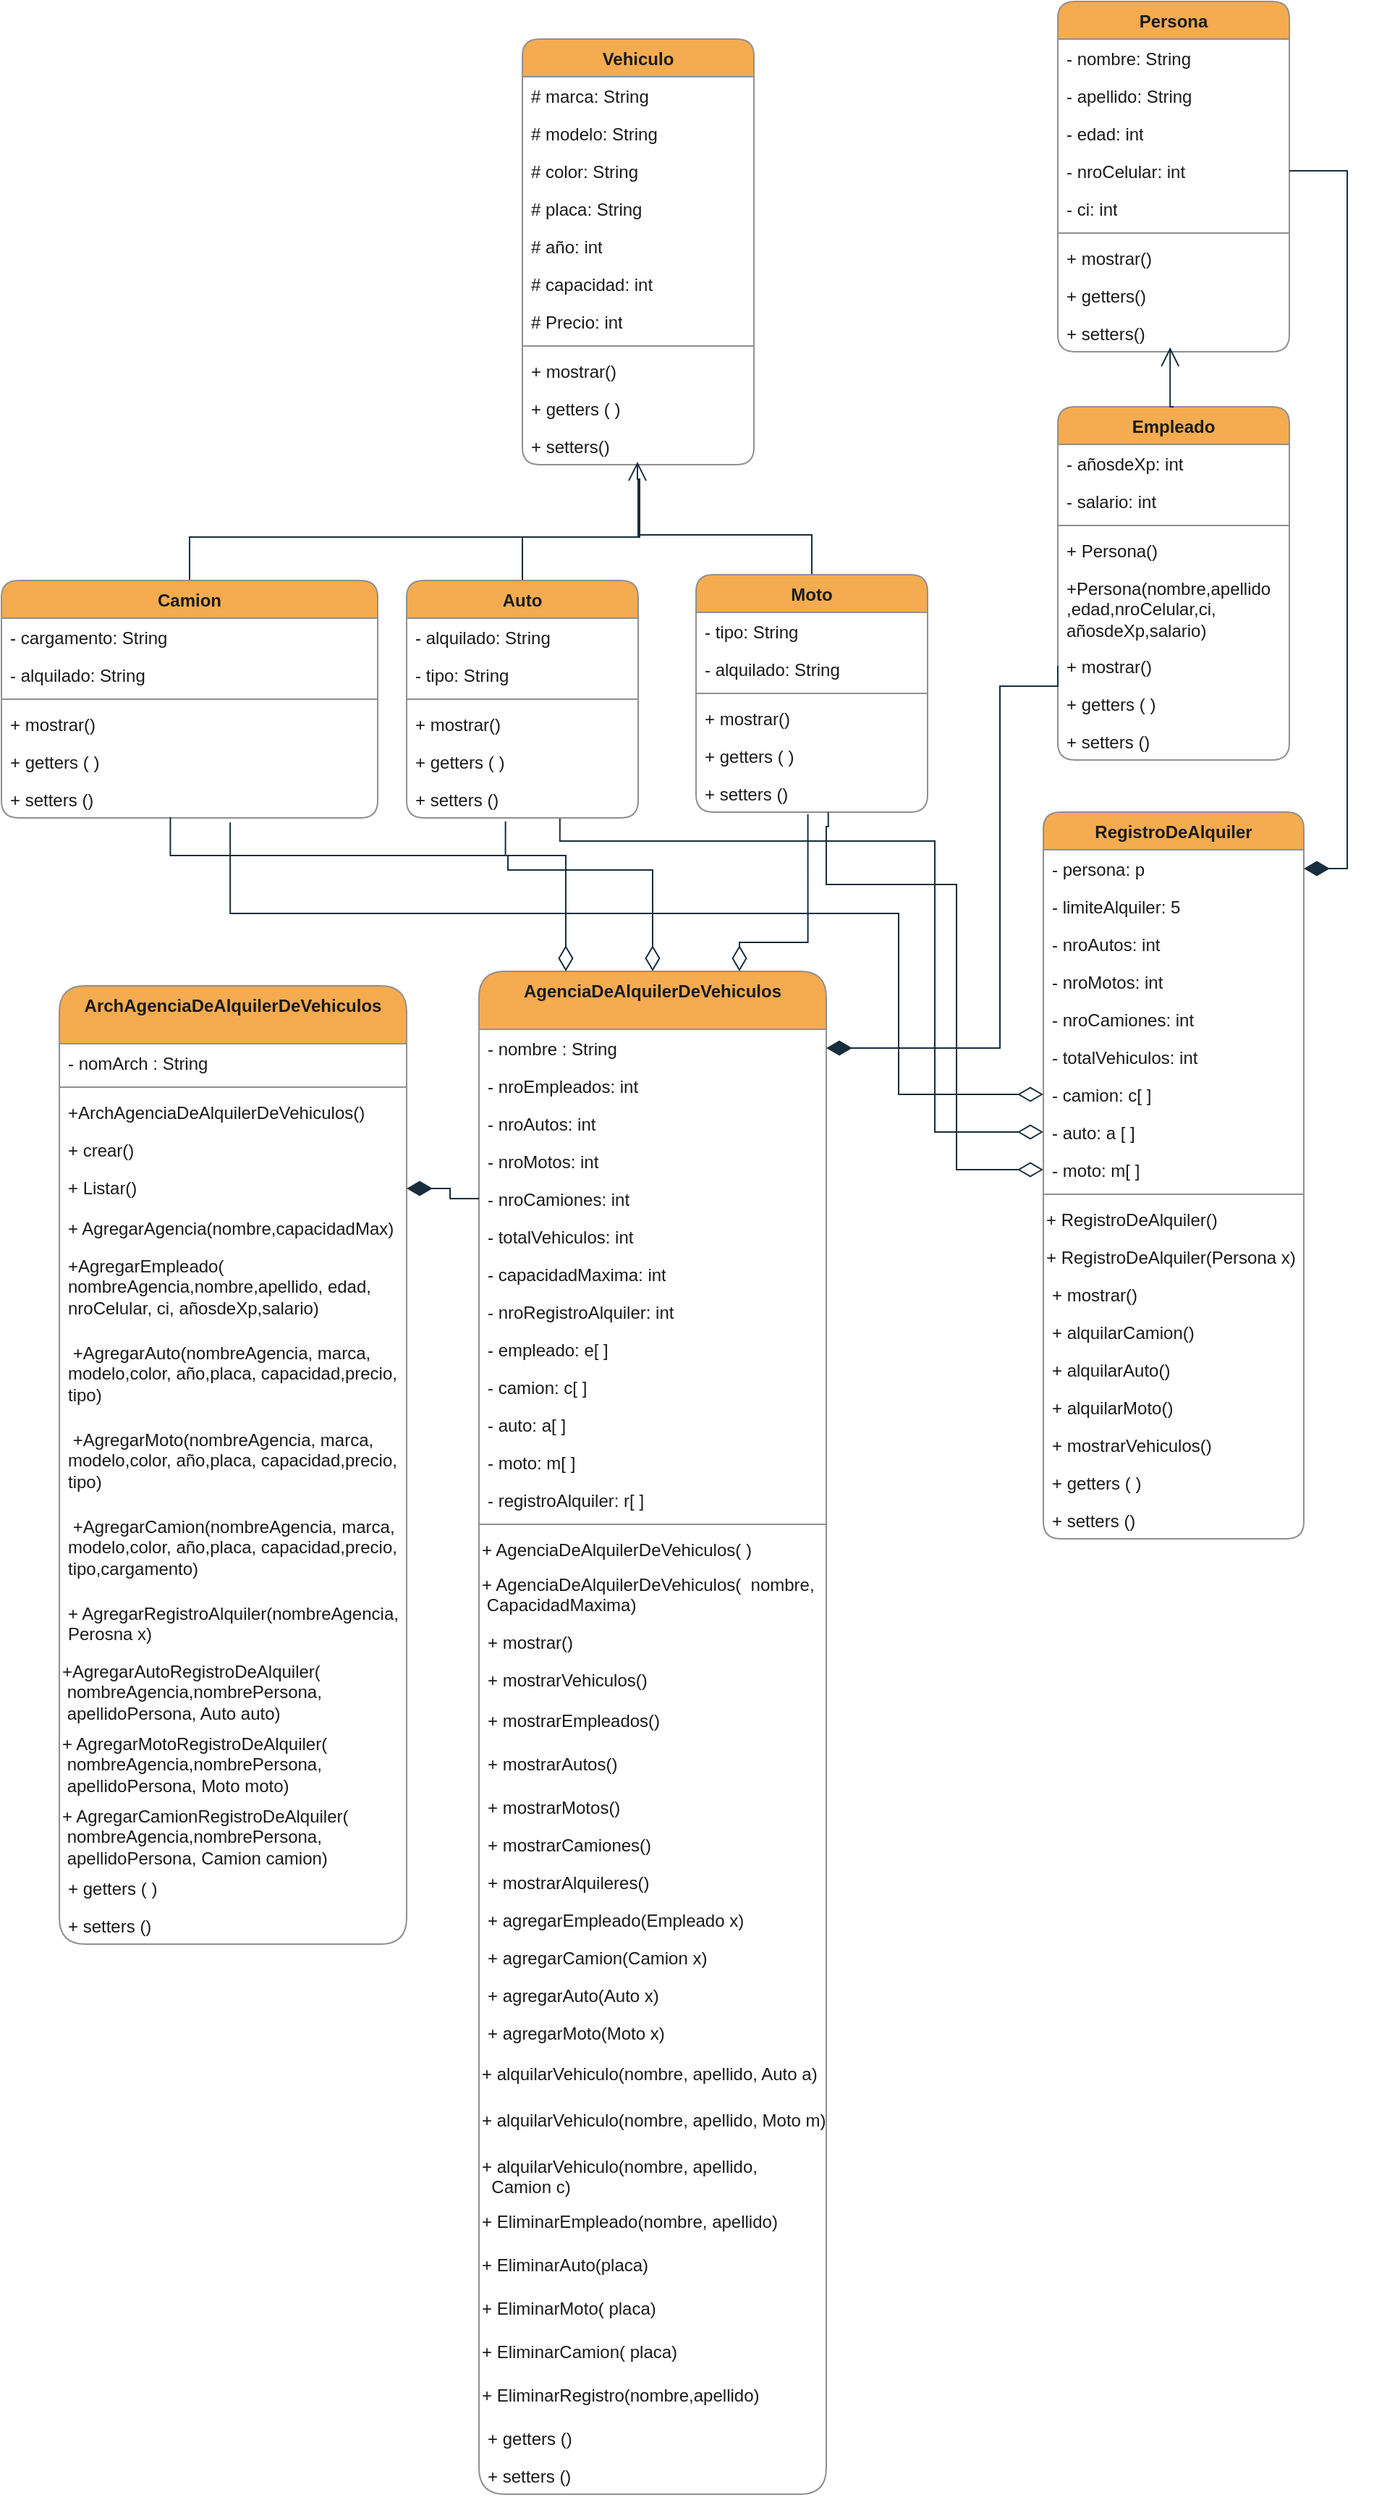 <mxfile version="27.2.0">
  <diagram name="Página-1" id="ocw8BRMl3v9C3GPxKaOC">
    <mxGraphModel dx="2060" dy="2004" grid="1" gridSize="10" guides="1" tooltips="1" connect="1" arrows="1" fold="1" page="1" pageScale="1" pageWidth="827" pageHeight="1169" background="none" math="0" shadow="0" adaptiveColors="none">
      <root>
        <mxCell id="0" />
        <mxCell id="1" parent="0" />
        <mxCell id="DYb5TTR55sPoh_dlIAYS-1" value="AgenciaDeAlquilerDeVehiculos" style="swimlane;fontStyle=1;align=center;verticalAlign=top;childLayout=stackLayout;horizontal=1;startSize=40;horizontalStack=0;resizeParent=1;resizeParentMax=0;resizeLast=0;collapsible=1;marginBottom=0;whiteSpace=wrap;html=1;labelBackgroundColor=none;fillColor=#F5AB50;strokeColor=#909090;fontColor=#1A1A1A;rounded=1;" parent="1" vertex="1">
          <mxGeometry x="-330" y="350" width="240" height="1052" as="geometry" />
        </mxCell>
        <mxCell id="DYb5TTR55sPoh_dlIAYS-2" value="- nombre : String&lt;div&gt;&lt;br&gt;&lt;/div&gt;" style="text;strokeColor=none;fillColor=none;align=left;verticalAlign=top;spacingLeft=4;spacingRight=4;overflow=hidden;rotatable=0;points=[[0,0.5],[1,0.5]];portConstraint=eastwest;whiteSpace=wrap;html=1;labelBackgroundColor=none;fontColor=#1A1A1A;rounded=1;" parent="DYb5TTR55sPoh_dlIAYS-1" vertex="1">
          <mxGeometry y="40" width="240" height="26" as="geometry" />
        </mxCell>
        <mxCell id="DYb5TTR55sPoh_dlIAYS-52" value="- nroEmpleados: int" style="text;strokeColor=none;fillColor=none;align=left;verticalAlign=top;spacingLeft=4;spacingRight=4;overflow=hidden;rotatable=0;points=[[0,0.5],[1,0.5]];portConstraint=eastwest;whiteSpace=wrap;html=1;labelBackgroundColor=none;fontColor=#1A1A1A;rounded=1;" parent="DYb5TTR55sPoh_dlIAYS-1" vertex="1">
          <mxGeometry y="66" width="240" height="26" as="geometry" />
        </mxCell>
        <mxCell id="DYb5TTR55sPoh_dlIAYS-49" value="- nroAutos: int" style="text;strokeColor=none;fillColor=none;align=left;verticalAlign=top;spacingLeft=4;spacingRight=4;overflow=hidden;rotatable=0;points=[[0,0.5],[1,0.5]];portConstraint=eastwest;whiteSpace=wrap;html=1;labelBackgroundColor=none;fontColor=#1A1A1A;rounded=1;" parent="DYb5TTR55sPoh_dlIAYS-1" vertex="1">
          <mxGeometry y="92" width="240" height="26" as="geometry" />
        </mxCell>
        <mxCell id="DYb5TTR55sPoh_dlIAYS-48" value="- nroMotos: int&lt;div&gt;&lt;br&gt;&lt;/div&gt;" style="text;strokeColor=none;fillColor=none;align=left;verticalAlign=top;spacingLeft=4;spacingRight=4;overflow=hidden;rotatable=0;points=[[0,0.5],[1,0.5]];portConstraint=eastwest;whiteSpace=wrap;html=1;labelBackgroundColor=none;fontColor=#1A1A1A;rounded=1;" parent="DYb5TTR55sPoh_dlIAYS-1" vertex="1">
          <mxGeometry y="118" width="240" height="26" as="geometry" />
        </mxCell>
        <mxCell id="DYb5TTR55sPoh_dlIAYS-50" value="&lt;div&gt;- nroCamiones: int&lt;/div&gt;" style="text;strokeColor=none;fillColor=none;align=left;verticalAlign=top;spacingLeft=4;spacingRight=4;overflow=hidden;rotatable=0;points=[[0,0.5],[1,0.5]];portConstraint=eastwest;whiteSpace=wrap;html=1;labelBackgroundColor=none;fontColor=#1A1A1A;rounded=1;" parent="DYb5TTR55sPoh_dlIAYS-1" vertex="1">
          <mxGeometry y="144" width="240" height="26" as="geometry" />
        </mxCell>
        <mxCell id="DYb5TTR55sPoh_dlIAYS-45" value="- totalVehiculos: int" style="text;strokeColor=none;fillColor=none;align=left;verticalAlign=top;spacingLeft=4;spacingRight=4;overflow=hidden;rotatable=0;points=[[0,0.5],[1,0.5]];portConstraint=eastwest;whiteSpace=wrap;html=1;labelBackgroundColor=none;fontColor=#1A1A1A;rounded=1;" parent="DYb5TTR55sPoh_dlIAYS-1" vertex="1">
          <mxGeometry y="170" width="240" height="26" as="geometry" />
        </mxCell>
        <mxCell id="DYb5TTR55sPoh_dlIAYS-51" value="- capacidadMaxima: int" style="text;strokeColor=none;fillColor=none;align=left;verticalAlign=top;spacingLeft=4;spacingRight=4;overflow=hidden;rotatable=0;points=[[0,0.5],[1,0.5]];portConstraint=eastwest;whiteSpace=wrap;html=1;labelBackgroundColor=none;fontColor=#1A1A1A;rounded=1;" parent="DYb5TTR55sPoh_dlIAYS-1" vertex="1">
          <mxGeometry y="196" width="240" height="26" as="geometry" />
        </mxCell>
        <mxCell id="DYb5TTR55sPoh_dlIAYS-44" value="- nroRegistroAlquiler: int" style="text;strokeColor=none;fillColor=none;align=left;verticalAlign=top;spacingLeft=4;spacingRight=4;overflow=hidden;rotatable=0;points=[[0,0.5],[1,0.5]];portConstraint=eastwest;whiteSpace=wrap;html=1;labelBackgroundColor=none;fontColor=#1A1A1A;rounded=1;" parent="DYb5TTR55sPoh_dlIAYS-1" vertex="1">
          <mxGeometry y="222" width="240" height="26" as="geometry" />
        </mxCell>
        <mxCell id="DYb5TTR55sPoh_dlIAYS-53" value="- empleado: e[ ]&lt;div&gt;&lt;br&gt;&lt;/div&gt;" style="text;strokeColor=none;fillColor=none;align=left;verticalAlign=top;spacingLeft=4;spacingRight=4;overflow=hidden;rotatable=0;points=[[0,0.5],[1,0.5]];portConstraint=eastwest;whiteSpace=wrap;html=1;labelBackgroundColor=none;fontColor=#1A1A1A;rounded=1;" parent="DYb5TTR55sPoh_dlIAYS-1" vertex="1">
          <mxGeometry y="248" width="240" height="26" as="geometry" />
        </mxCell>
        <mxCell id="DYb5TTR55sPoh_dlIAYS-43" value="&lt;div&gt;- camion: c[ ]&lt;/div&gt;" style="text;strokeColor=none;fillColor=none;align=left;verticalAlign=top;spacingLeft=4;spacingRight=4;overflow=hidden;rotatable=0;points=[[0,0.5],[1,0.5]];portConstraint=eastwest;whiteSpace=wrap;html=1;labelBackgroundColor=none;fontColor=#1A1A1A;rounded=1;" parent="DYb5TTR55sPoh_dlIAYS-1" vertex="1">
          <mxGeometry y="274" width="240" height="26" as="geometry" />
        </mxCell>
        <mxCell id="DYb5TTR55sPoh_dlIAYS-54" value="&lt;div&gt;- auto: a[ ]&lt;/div&gt;" style="text;strokeColor=none;fillColor=none;align=left;verticalAlign=top;spacingLeft=4;spacingRight=4;overflow=hidden;rotatable=0;points=[[0,0.5],[1,0.5]];portConstraint=eastwest;whiteSpace=wrap;html=1;labelBackgroundColor=none;fontColor=#1A1A1A;rounded=1;" parent="DYb5TTR55sPoh_dlIAYS-1" vertex="1">
          <mxGeometry y="300" width="240" height="26" as="geometry" />
        </mxCell>
        <mxCell id="DYb5TTR55sPoh_dlIAYS-46" value="- moto: m[ ]&lt;div&gt;&lt;br&gt;&lt;/div&gt;" style="text;strokeColor=none;fillColor=none;align=left;verticalAlign=top;spacingLeft=4;spacingRight=4;overflow=hidden;rotatable=0;points=[[0,0.5],[1,0.5]];portConstraint=eastwest;whiteSpace=wrap;html=1;labelBackgroundColor=none;fontColor=#1A1A1A;rounded=1;" parent="DYb5TTR55sPoh_dlIAYS-1" vertex="1">
          <mxGeometry y="326" width="240" height="26" as="geometry" />
        </mxCell>
        <mxCell id="DYb5TTR55sPoh_dlIAYS-47" value="&lt;div&gt;- registroAlquiler: r[ ]&lt;/div&gt;" style="text;strokeColor=none;fillColor=none;align=left;verticalAlign=top;spacingLeft=4;spacingRight=4;overflow=hidden;rotatable=0;points=[[0,0.5],[1,0.5]];portConstraint=eastwest;whiteSpace=wrap;html=1;labelBackgroundColor=none;fontColor=#1A1A1A;rounded=1;" parent="DYb5TTR55sPoh_dlIAYS-1" vertex="1">
          <mxGeometry y="352" width="240" height="26" as="geometry" />
        </mxCell>
        <mxCell id="DYb5TTR55sPoh_dlIAYS-3" value="" style="line;strokeWidth=1;fillColor=none;align=left;verticalAlign=middle;spacingTop=-1;spacingLeft=3;spacingRight=3;rotatable=0;labelPosition=right;points=[];portConstraint=eastwest;strokeColor=#909090;labelBackgroundColor=none;fontColor=#1A1A1A;rounded=1;fontStyle=1" parent="DYb5TTR55sPoh_dlIAYS-1" vertex="1">
          <mxGeometry y="378" width="240" height="8" as="geometry" />
        </mxCell>
        <mxCell id="OgcyCrml-hzL6QiQ8gwC-73" value="+ AgenciaDeAlquilerDeVehiculos( )" style="text;whiteSpace=wrap;html=1;fontColor=#1A1A1A;" vertex="1" parent="DYb5TTR55sPoh_dlIAYS-1">
          <mxGeometry y="386" width="240" height="24" as="geometry" />
        </mxCell>
        <mxCell id="OgcyCrml-hzL6QiQ8gwC-74" value="+ AgenciaDeAlquilerDeVehiculos(&amp;nbsp; nombre,&amp;nbsp; &amp;nbsp;CapacidadMaxima)" style="text;whiteSpace=wrap;html=1;fontColor=#1A1A1A;" vertex="1" parent="DYb5TTR55sPoh_dlIAYS-1">
          <mxGeometry y="410" width="240" height="40" as="geometry" />
        </mxCell>
        <mxCell id="DYb5TTR55sPoh_dlIAYS-61" value="+ mostrar()" style="text;strokeColor=none;fillColor=none;align=left;verticalAlign=top;spacingLeft=4;spacingRight=4;overflow=hidden;rotatable=0;points=[[0,0.5],[1,0.5]];portConstraint=eastwest;whiteSpace=wrap;html=1;labelBackgroundColor=none;fontColor=#1A1A1A;rounded=1;" parent="DYb5TTR55sPoh_dlIAYS-1" vertex="1">
          <mxGeometry y="450" width="240" height="26" as="geometry" />
        </mxCell>
        <mxCell id="DYb5TTR55sPoh_dlIAYS-59" value="+ mostrarVehiculos()" style="text;strokeColor=none;fillColor=none;align=left;verticalAlign=top;spacingLeft=4;spacingRight=4;overflow=hidden;rotatable=0;points=[[0,0.5],[1,0.5]];portConstraint=eastwest;whiteSpace=wrap;html=1;labelBackgroundColor=none;fontColor=#1A1A1A;rounded=1;" parent="DYb5TTR55sPoh_dlIAYS-1" vertex="1">
          <mxGeometry y="476" width="240" height="28" as="geometry" />
        </mxCell>
        <mxCell id="DYb5TTR55sPoh_dlIAYS-4" value="+ mostrarEmpleados()" style="text;strokeColor=none;fillColor=none;align=left;verticalAlign=top;spacingLeft=4;spacingRight=4;overflow=hidden;rotatable=0;points=[[0,0.5],[1,0.5]];portConstraint=eastwest;whiteSpace=wrap;html=1;labelBackgroundColor=none;fontColor=#1A1A1A;rounded=1;" parent="DYb5TTR55sPoh_dlIAYS-1" vertex="1">
          <mxGeometry y="504" width="240" height="30" as="geometry" />
        </mxCell>
        <mxCell id="DYb5TTR55sPoh_dlIAYS-58" value="&lt;div&gt;+ mostrarAutos()&lt;/div&gt;" style="text;strokeColor=none;fillColor=none;align=left;verticalAlign=top;spacingLeft=4;spacingRight=4;overflow=hidden;rotatable=0;points=[[0,0.5],[1,0.5]];portConstraint=eastwest;whiteSpace=wrap;html=1;labelBackgroundColor=none;fontColor=#1A1A1A;rounded=1;" parent="DYb5TTR55sPoh_dlIAYS-1" vertex="1">
          <mxGeometry y="534" width="240" height="30" as="geometry" />
        </mxCell>
        <mxCell id="DYb5TTR55sPoh_dlIAYS-60" value="+ mostrarMotos()" style="text;strokeColor=none;fillColor=none;align=left;verticalAlign=top;spacingLeft=4;spacingRight=4;overflow=hidden;rotatable=0;points=[[0,0.5],[1,0.5]];portConstraint=eastwest;whiteSpace=wrap;html=1;labelBackgroundColor=none;fontColor=#1A1A1A;rounded=1;" parent="DYb5TTR55sPoh_dlIAYS-1" vertex="1">
          <mxGeometry y="564" width="240" height="26" as="geometry" />
        </mxCell>
        <mxCell id="DYb5TTR55sPoh_dlIAYS-62" value="+ mostrarCamiones()" style="text;strokeColor=none;fillColor=none;align=left;verticalAlign=top;spacingLeft=4;spacingRight=4;overflow=hidden;rotatable=0;points=[[0,0.5],[1,0.5]];portConstraint=eastwest;whiteSpace=wrap;html=1;labelBackgroundColor=none;fontColor=#1A1A1A;rounded=1;" parent="DYb5TTR55sPoh_dlIAYS-1" vertex="1">
          <mxGeometry y="590" width="240" height="26" as="geometry" />
        </mxCell>
        <mxCell id="DYb5TTR55sPoh_dlIAYS-66" value="+ mostrarAlquileres()" style="text;strokeColor=none;fillColor=none;align=left;verticalAlign=top;spacingLeft=4;spacingRight=4;overflow=hidden;rotatable=0;points=[[0,0.5],[1,0.5]];portConstraint=eastwest;whiteSpace=wrap;html=1;labelBackgroundColor=none;fontColor=#1A1A1A;rounded=1;" parent="DYb5TTR55sPoh_dlIAYS-1" vertex="1">
          <mxGeometry y="616" width="240" height="26" as="geometry" />
        </mxCell>
        <mxCell id="DYb5TTR55sPoh_dlIAYS-65" value="+ agregarEmpleado(Empleado x)" style="text;strokeColor=none;fillColor=none;align=left;verticalAlign=top;spacingLeft=4;spacingRight=4;overflow=hidden;rotatable=0;points=[[0,0.5],[1,0.5]];portConstraint=eastwest;whiteSpace=wrap;html=1;labelBackgroundColor=none;fontColor=#1A1A1A;rounded=1;" parent="DYb5TTR55sPoh_dlIAYS-1" vertex="1">
          <mxGeometry y="642" width="240" height="26" as="geometry" />
        </mxCell>
        <mxCell id="DYb5TTR55sPoh_dlIAYS-63" value="&lt;div&gt;+ agregarCamion(Camion x)&lt;/div&gt;" style="text;strokeColor=none;fillColor=none;align=left;verticalAlign=top;spacingLeft=4;spacingRight=4;overflow=hidden;rotatable=0;points=[[0,0.5],[1,0.5]];portConstraint=eastwest;whiteSpace=wrap;html=1;labelBackgroundColor=none;fontColor=#1A1A1A;rounded=1;" parent="DYb5TTR55sPoh_dlIAYS-1" vertex="1">
          <mxGeometry y="668" width="240" height="26" as="geometry" />
        </mxCell>
        <mxCell id="DYb5TTR55sPoh_dlIAYS-64" value="+ agregarAuto(Auto x)" style="text;strokeColor=none;fillColor=none;align=left;verticalAlign=top;spacingLeft=4;spacingRight=4;overflow=hidden;rotatable=0;points=[[0,0.5],[1,0.5]];portConstraint=eastwest;whiteSpace=wrap;html=1;labelBackgroundColor=none;fontColor=#1A1A1A;rounded=1;" parent="DYb5TTR55sPoh_dlIAYS-1" vertex="1">
          <mxGeometry y="694" width="240" height="26" as="geometry" />
        </mxCell>
        <mxCell id="DYb5TTR55sPoh_dlIAYS-57" value="+ agregarMoto(Moto x)" style="text;strokeColor=none;fillColor=none;align=left;verticalAlign=top;spacingLeft=4;spacingRight=4;overflow=hidden;rotatable=0;points=[[0,0.5],[1,0.5]];portConstraint=eastwest;whiteSpace=wrap;html=1;labelBackgroundColor=none;fontColor=#1A1A1A;rounded=1;" parent="DYb5TTR55sPoh_dlIAYS-1" vertex="1">
          <mxGeometry y="720" width="240" height="28" as="geometry" />
        </mxCell>
        <mxCell id="OgcyCrml-hzL6QiQ8gwC-75" value="+ alquilarVehiculo(nombre, apellido, Auto a)" style="text;whiteSpace=wrap;html=1;fontColor=#1A1A1A;" vertex="1" parent="DYb5TTR55sPoh_dlIAYS-1">
          <mxGeometry y="748" width="240" height="32" as="geometry" />
        </mxCell>
        <mxCell id="OgcyCrml-hzL6QiQ8gwC-76" value="+ alquilarVehiculo(nombre, apellido, Moto m)" style="text;whiteSpace=wrap;html=1;fontColor=#1A1A1A;" vertex="1" parent="DYb5TTR55sPoh_dlIAYS-1">
          <mxGeometry y="780" width="240" height="32" as="geometry" />
        </mxCell>
        <mxCell id="OgcyCrml-hzL6QiQ8gwC-109" value="+ alquilarVehiculo(nombre, apellido,&amp;nbsp;&lt;div&gt;&amp;nbsp; Camion c)&lt;/div&gt;" style="text;whiteSpace=wrap;html=1;fontColor=#1A1A1A;" vertex="1" parent="DYb5TTR55sPoh_dlIAYS-1">
          <mxGeometry y="812" width="240" height="38" as="geometry" />
        </mxCell>
        <mxCell id="OgcyCrml-hzL6QiQ8gwC-110" value="+ EliminarEmpleado(nombre, apellido)" style="text;whiteSpace=wrap;html=1;fontColor=#1A1A1A;" vertex="1" parent="DYb5TTR55sPoh_dlIAYS-1">
          <mxGeometry y="850" width="240" height="30" as="geometry" />
        </mxCell>
        <mxCell id="OgcyCrml-hzL6QiQ8gwC-111" value="+ EliminarAuto(placa)" style="text;whiteSpace=wrap;html=1;fontColor=#1A1A1A;" vertex="1" parent="DYb5TTR55sPoh_dlIAYS-1">
          <mxGeometry y="880" width="240" height="30" as="geometry" />
        </mxCell>
        <mxCell id="OgcyCrml-hzL6QiQ8gwC-112" value="+ EliminarMoto( placa)" style="text;whiteSpace=wrap;html=1;fontColor=#1A1A1A;" vertex="1" parent="DYb5TTR55sPoh_dlIAYS-1">
          <mxGeometry y="910" width="240" height="30" as="geometry" />
        </mxCell>
        <mxCell id="OgcyCrml-hzL6QiQ8gwC-113" value="+ EliminarCamion( placa)" style="text;whiteSpace=wrap;html=1;fontColor=#1A1A1A;" vertex="1" parent="DYb5TTR55sPoh_dlIAYS-1">
          <mxGeometry y="940" width="240" height="30" as="geometry" />
        </mxCell>
        <mxCell id="OgcyCrml-hzL6QiQ8gwC-114" value="+ EliminarRegistro(nombre,apellido)" style="text;whiteSpace=wrap;html=1;fontColor=#1A1A1A;" vertex="1" parent="DYb5TTR55sPoh_dlIAYS-1">
          <mxGeometry y="970" width="240" height="30" as="geometry" />
        </mxCell>
        <mxCell id="DYb5TTR55sPoh_dlIAYS-67" value="&lt;div&gt;+ getters ()&lt;/div&gt;" style="text;strokeColor=none;fillColor=none;align=left;verticalAlign=top;spacingLeft=4;spacingRight=4;overflow=hidden;rotatable=0;points=[[0,0.5],[1,0.5]];portConstraint=eastwest;whiteSpace=wrap;html=1;labelBackgroundColor=none;fontColor=#1A1A1A;rounded=1;" parent="DYb5TTR55sPoh_dlIAYS-1" vertex="1">
          <mxGeometry y="1000" width="240" height="26" as="geometry" />
        </mxCell>
        <mxCell id="OgcyCrml-hzL6QiQ8gwC-60" value="&lt;div&gt;+ setters ()&lt;/div&gt;" style="text;strokeColor=none;fillColor=none;align=left;verticalAlign=top;spacingLeft=4;spacingRight=4;overflow=hidden;rotatable=0;points=[[0,0.5],[1,0.5]];portConstraint=eastwest;whiteSpace=wrap;html=1;labelBackgroundColor=none;fontColor=#1A1A1A;rounded=1;" vertex="1" parent="DYb5TTR55sPoh_dlIAYS-1">
          <mxGeometry y="1026" width="240" height="26" as="geometry" />
        </mxCell>
        <mxCell id="AsH4pmNU-J5b-Bazxo1V-15" style="edgeStyle=orthogonalEdgeStyle;rounded=0;orthogonalLoop=1;jettySize=auto;html=1;endArrow=none;endFill=0;labelBackgroundColor=none;strokeColor=#182E3E;fontColor=default;" parent="1" source="DYb5TTR55sPoh_dlIAYS-5" edge="1">
          <mxGeometry relative="1" as="geometry">
            <mxPoint x="-220" y="20" as="targetPoint" />
            <Array as="points">
              <mxPoint x="-530" y="50" />
              <mxPoint x="-220" y="50" />
              <mxPoint x="-220" y="10" />
            </Array>
          </mxGeometry>
        </mxCell>
        <mxCell id="DYb5TTR55sPoh_dlIAYS-5" value="Camion" style="swimlane;fontStyle=1;align=center;verticalAlign=top;childLayout=stackLayout;horizontal=1;startSize=26;horizontalStack=0;resizeParent=1;resizeParentMax=0;resizeLast=0;collapsible=1;marginBottom=0;whiteSpace=wrap;html=1;labelBackgroundColor=none;fillColor=#F5AB50;strokeColor=#909090;fontColor=#1A1A1A;rounded=1;" parent="1" vertex="1">
          <mxGeometry x="-660" y="80" width="260" height="164" as="geometry" />
        </mxCell>
        <mxCell id="DYb5TTR55sPoh_dlIAYS-80" value="- cargamento: String" style="text;strokeColor=none;fillColor=none;align=left;verticalAlign=top;spacingLeft=4;spacingRight=4;overflow=hidden;rotatable=0;points=[[0,0.5],[1,0.5]];portConstraint=eastwest;whiteSpace=wrap;html=1;labelBackgroundColor=none;fontColor=#1A1A1A;rounded=1;" parent="DYb5TTR55sPoh_dlIAYS-5" vertex="1">
          <mxGeometry y="26" width="260" height="26" as="geometry" />
        </mxCell>
        <mxCell id="OgcyCrml-hzL6QiQ8gwC-62" value="- alquilado: String" style="text;strokeColor=none;fillColor=none;align=left;verticalAlign=top;spacingLeft=4;spacingRight=4;overflow=hidden;rotatable=0;points=[[0,0.5],[1,0.5]];portConstraint=eastwest;whiteSpace=wrap;html=1;labelBackgroundColor=none;fontColor=#1A1A1A;rounded=1;" vertex="1" parent="DYb5TTR55sPoh_dlIAYS-5">
          <mxGeometry y="52" width="260" height="26" as="geometry" />
        </mxCell>
        <mxCell id="DYb5TTR55sPoh_dlIAYS-7" value="" style="line;strokeWidth=1;fillColor=none;align=left;verticalAlign=middle;spacingTop=-1;spacingLeft=3;spacingRight=3;rotatable=0;labelPosition=right;points=[];portConstraint=eastwest;strokeColor=#909090;labelBackgroundColor=none;fontColor=#1A1A1A;rounded=1;" parent="DYb5TTR55sPoh_dlIAYS-5" vertex="1">
          <mxGeometry y="78" width="260" height="8" as="geometry" />
        </mxCell>
        <mxCell id="DYb5TTR55sPoh_dlIAYS-8" value="+ mostrar()" style="text;strokeColor=none;fillColor=none;align=left;verticalAlign=top;spacingLeft=4;spacingRight=4;overflow=hidden;rotatable=0;points=[[0,0.5],[1,0.5]];portConstraint=eastwest;whiteSpace=wrap;html=1;labelBackgroundColor=none;fontColor=#1A1A1A;rounded=1;" parent="DYb5TTR55sPoh_dlIAYS-5" vertex="1">
          <mxGeometry y="86" width="260" height="26" as="geometry" />
        </mxCell>
        <mxCell id="OgcyCrml-hzL6QiQ8gwC-54" value="&lt;div&gt;+ getters ( )&lt;/div&gt;" style="text;strokeColor=none;fillColor=none;align=left;verticalAlign=top;spacingLeft=4;spacingRight=4;overflow=hidden;rotatable=0;points=[[0,0.5],[1,0.5]];portConstraint=eastwest;whiteSpace=wrap;html=1;labelBackgroundColor=none;fontColor=#1A1A1A;rounded=1;" vertex="1" parent="DYb5TTR55sPoh_dlIAYS-5">
          <mxGeometry y="112" width="260" height="26" as="geometry" />
        </mxCell>
        <mxCell id="OgcyCrml-hzL6QiQ8gwC-53" value="&lt;div&gt;+ setters ()&lt;/div&gt;" style="text;strokeColor=none;fillColor=none;align=left;verticalAlign=top;spacingLeft=4;spacingRight=4;overflow=hidden;rotatable=0;points=[[0,0.5],[1,0.5]];portConstraint=eastwest;whiteSpace=wrap;html=1;labelBackgroundColor=none;fontColor=#1A1A1A;rounded=1;" vertex="1" parent="DYb5TTR55sPoh_dlIAYS-5">
          <mxGeometry y="138" width="260" height="26" as="geometry" />
        </mxCell>
        <mxCell id="DYb5TTR55sPoh_dlIAYS-14" value="Persona" style="swimlane;fontStyle=1;align=center;verticalAlign=top;childLayout=stackLayout;horizontal=1;startSize=26;horizontalStack=0;resizeParent=1;resizeParentMax=0;resizeLast=0;collapsible=1;marginBottom=0;whiteSpace=wrap;html=1;labelBackgroundColor=none;fillColor=#F5AB50;strokeColor=#909090;fontColor=#1A1A1A;rounded=1;" parent="1" vertex="1">
          <mxGeometry x="70" y="-320" width="160" height="242" as="geometry" />
        </mxCell>
        <mxCell id="DYb5TTR55sPoh_dlIAYS-93" value="- nombre: String" style="text;strokeColor=none;fillColor=none;align=left;verticalAlign=top;spacingLeft=4;spacingRight=4;overflow=hidden;rotatable=0;points=[[0,0.5],[1,0.5]];portConstraint=eastwest;whiteSpace=wrap;html=1;labelBackgroundColor=none;fontColor=#1A1A1A;rounded=1;" parent="DYb5TTR55sPoh_dlIAYS-14" vertex="1">
          <mxGeometry y="26" width="160" height="26" as="geometry" />
        </mxCell>
        <mxCell id="DYb5TTR55sPoh_dlIAYS-96" value="- apellido: String" style="text;strokeColor=none;fillColor=none;align=left;verticalAlign=top;spacingLeft=4;spacingRight=4;overflow=hidden;rotatable=0;points=[[0,0.5],[1,0.5]];portConstraint=eastwest;whiteSpace=wrap;html=1;labelBackgroundColor=none;fontColor=#1A1A1A;rounded=1;" parent="DYb5TTR55sPoh_dlIAYS-14" vertex="1">
          <mxGeometry y="52" width="160" height="26" as="geometry" />
        </mxCell>
        <mxCell id="DYb5TTR55sPoh_dlIAYS-95" value="- edad: int" style="text;strokeColor=none;fillColor=none;align=left;verticalAlign=top;spacingLeft=4;spacingRight=4;overflow=hidden;rotatable=0;points=[[0,0.5],[1,0.5]];portConstraint=eastwest;whiteSpace=wrap;html=1;labelBackgroundColor=none;fontColor=#1A1A1A;rounded=1;" parent="DYb5TTR55sPoh_dlIAYS-14" vertex="1">
          <mxGeometry y="78" width="160" height="26" as="geometry" />
        </mxCell>
        <mxCell id="DYb5TTR55sPoh_dlIAYS-94" value="- nroCelular: int" style="text;strokeColor=none;fillColor=none;align=left;verticalAlign=top;spacingLeft=4;spacingRight=4;overflow=hidden;rotatable=0;points=[[0,0.5],[1,0.5]];portConstraint=eastwest;whiteSpace=wrap;html=1;labelBackgroundColor=none;fontColor=#1A1A1A;rounded=1;" parent="DYb5TTR55sPoh_dlIAYS-14" vertex="1">
          <mxGeometry y="104" width="160" height="26" as="geometry" />
        </mxCell>
        <mxCell id="DYb5TTR55sPoh_dlIAYS-15" value="- ci: int" style="text;strokeColor=none;fillColor=none;align=left;verticalAlign=top;spacingLeft=4;spacingRight=4;overflow=hidden;rotatable=0;points=[[0,0.5],[1,0.5]];portConstraint=eastwest;whiteSpace=wrap;html=1;labelBackgroundColor=none;fontColor=#1A1A1A;rounded=1;" parent="DYb5TTR55sPoh_dlIAYS-14" vertex="1">
          <mxGeometry y="130" width="160" height="26" as="geometry" />
        </mxCell>
        <mxCell id="DYb5TTR55sPoh_dlIAYS-16" value="" style="line;strokeWidth=1;fillColor=none;align=left;verticalAlign=middle;spacingTop=-1;spacingLeft=3;spacingRight=3;rotatable=0;labelPosition=right;points=[];portConstraint=eastwest;strokeColor=#909090;labelBackgroundColor=none;fontColor=#1A1A1A;rounded=1;" parent="DYb5TTR55sPoh_dlIAYS-14" vertex="1">
          <mxGeometry y="156" width="160" height="8" as="geometry" />
        </mxCell>
        <mxCell id="DYb5TTR55sPoh_dlIAYS-17" value="+ mostrar()" style="text;strokeColor=none;fillColor=none;align=left;verticalAlign=top;spacingLeft=4;spacingRight=4;overflow=hidden;rotatable=0;points=[[0,0.5],[1,0.5]];portConstraint=eastwest;whiteSpace=wrap;html=1;labelBackgroundColor=none;fontColor=#1A1A1A;rounded=1;" parent="DYb5TTR55sPoh_dlIAYS-14" vertex="1">
          <mxGeometry y="164" width="160" height="26" as="geometry" />
        </mxCell>
        <mxCell id="DYb5TTR55sPoh_dlIAYS-97" value="+ getters()" style="text;strokeColor=none;fillColor=none;align=left;verticalAlign=top;spacingLeft=4;spacingRight=4;overflow=hidden;rotatable=0;points=[[0,0.5],[1,0.5]];portConstraint=eastwest;whiteSpace=wrap;html=1;labelBackgroundColor=none;fontColor=#1A1A1A;rounded=1;" parent="DYb5TTR55sPoh_dlIAYS-14" vertex="1">
          <mxGeometry y="190" width="160" height="26" as="geometry" />
        </mxCell>
        <mxCell id="OgcyCrml-hzL6QiQ8gwC-61" value="+ setters()" style="text;strokeColor=none;fillColor=none;align=left;verticalAlign=top;spacingLeft=4;spacingRight=4;overflow=hidden;rotatable=0;points=[[0,0.5],[1,0.5]];portConstraint=eastwest;whiteSpace=wrap;html=1;labelBackgroundColor=none;fontColor=#1A1A1A;rounded=1;" vertex="1" parent="DYb5TTR55sPoh_dlIAYS-14">
          <mxGeometry y="216" width="160" height="26" as="geometry" />
        </mxCell>
        <mxCell id="DYb5TTR55sPoh_dlIAYS-18" value="Empleado" style="swimlane;fontStyle=1;align=center;verticalAlign=top;childLayout=stackLayout;horizontal=1;startSize=26;horizontalStack=0;resizeParent=1;resizeParentMax=0;resizeLast=0;collapsible=1;marginBottom=0;whiteSpace=wrap;html=1;labelBackgroundColor=none;fillColor=#F5AB50;strokeColor=#909090;fontColor=#1A1A1A;rounded=1;" parent="1" vertex="1">
          <mxGeometry x="70" y="-40" width="160" height="244" as="geometry" />
        </mxCell>
        <mxCell id="DYb5TTR55sPoh_dlIAYS-19" value="- añosdeXp: int" style="text;strokeColor=none;fillColor=none;align=left;verticalAlign=top;spacingLeft=4;spacingRight=4;overflow=hidden;rotatable=0;points=[[0,0.5],[1,0.5]];portConstraint=eastwest;whiteSpace=wrap;html=1;labelBackgroundColor=none;fontColor=#1A1A1A;rounded=1;" parent="DYb5TTR55sPoh_dlIAYS-18" vertex="1">
          <mxGeometry y="26" width="160" height="26" as="geometry" />
        </mxCell>
        <mxCell id="OgcyCrml-hzL6QiQ8gwC-52" value="- salario: int" style="text;strokeColor=none;fillColor=none;align=left;verticalAlign=top;spacingLeft=4;spacingRight=4;overflow=hidden;rotatable=0;points=[[0,0.5],[1,0.5]];portConstraint=eastwest;whiteSpace=wrap;html=1;labelBackgroundColor=none;fontColor=#1A1A1A;rounded=1;" vertex="1" parent="DYb5TTR55sPoh_dlIAYS-18">
          <mxGeometry y="52" width="160" height="26" as="geometry" />
        </mxCell>
        <mxCell id="DYb5TTR55sPoh_dlIAYS-20" value="" style="line;strokeWidth=1;fillColor=none;align=left;verticalAlign=middle;spacingTop=-1;spacingLeft=3;spacingRight=3;rotatable=0;labelPosition=right;points=[];portConstraint=eastwest;strokeColor=#909090;labelBackgroundColor=none;fontColor=#1A1A1A;rounded=1;" parent="DYb5TTR55sPoh_dlIAYS-18" vertex="1">
          <mxGeometry y="78" width="160" height="8" as="geometry" />
        </mxCell>
        <mxCell id="OgcyCrml-hzL6QiQ8gwC-50" value="+ Persona()" style="text;strokeColor=none;fillColor=none;align=left;verticalAlign=top;spacingLeft=4;spacingRight=4;overflow=hidden;rotatable=0;points=[[0,0.5],[1,0.5]];portConstraint=eastwest;whiteSpace=wrap;html=1;labelBackgroundColor=none;fontColor=#1A1A1A;rounded=1;" vertex="1" parent="DYb5TTR55sPoh_dlIAYS-18">
          <mxGeometry y="86" width="160" height="26" as="geometry" />
        </mxCell>
        <mxCell id="OgcyCrml-hzL6QiQ8gwC-51" value="+Persona(nombre,apellido&lt;div&gt;,edad,nroCelular,ci,&lt;/div&gt;&lt;div&gt;añosdeXp,salario)&lt;/div&gt;" style="text;strokeColor=none;fillColor=none;align=left;verticalAlign=top;spacingLeft=4;spacingRight=4;overflow=hidden;rotatable=0;points=[[0,0.5],[1,0.5]];portConstraint=eastwest;whiteSpace=wrap;html=1;labelBackgroundColor=none;fontColor=#1A1A1A;rounded=1;" vertex="1" parent="DYb5TTR55sPoh_dlIAYS-18">
          <mxGeometry y="112" width="160" height="54" as="geometry" />
        </mxCell>
        <mxCell id="DYb5TTR55sPoh_dlIAYS-21" value="+ mostrar()" style="text;strokeColor=none;fillColor=none;align=left;verticalAlign=top;spacingLeft=4;spacingRight=4;overflow=hidden;rotatable=0;points=[[0,0.5],[1,0.5]];portConstraint=eastwest;whiteSpace=wrap;html=1;labelBackgroundColor=none;fontColor=#1A1A1A;rounded=1;" parent="DYb5TTR55sPoh_dlIAYS-18" vertex="1">
          <mxGeometry y="166" width="160" height="26" as="geometry" />
        </mxCell>
        <mxCell id="OgcyCrml-hzL6QiQ8gwC-49" value="&lt;div&gt;+ getters ( )&lt;/div&gt;" style="text;strokeColor=none;fillColor=none;align=left;verticalAlign=top;spacingLeft=4;spacingRight=4;overflow=hidden;rotatable=0;points=[[0,0.5],[1,0.5]];portConstraint=eastwest;whiteSpace=wrap;html=1;labelBackgroundColor=none;fontColor=#1A1A1A;rounded=1;" vertex="1" parent="DYb5TTR55sPoh_dlIAYS-18">
          <mxGeometry y="192" width="160" height="26" as="geometry" />
        </mxCell>
        <mxCell id="OgcyCrml-hzL6QiQ8gwC-38" value="&lt;div&gt;+ setters ()&lt;/div&gt;" style="text;strokeColor=none;fillColor=none;align=left;verticalAlign=top;spacingLeft=4;spacingRight=4;overflow=hidden;rotatable=0;points=[[0,0.5],[1,0.5]];portConstraint=eastwest;whiteSpace=wrap;html=1;labelBackgroundColor=none;fontColor=#1A1A1A;rounded=1;" vertex="1" parent="DYb5TTR55sPoh_dlIAYS-18">
          <mxGeometry y="218" width="160" height="26" as="geometry" />
        </mxCell>
        <mxCell id="DYb5TTR55sPoh_dlIAYS-22" value="RegistroDeAlquiler" style="swimlane;fontStyle=1;align=center;verticalAlign=top;childLayout=stackLayout;horizontal=1;startSize=26;horizontalStack=0;resizeParent=1;resizeParentMax=0;resizeLast=0;collapsible=1;marginBottom=0;whiteSpace=wrap;html=1;labelBackgroundColor=none;fillColor=#F5AB50;strokeColor=#909090;fontColor=#1A1A1A;rounded=1;" parent="1" vertex="1">
          <mxGeometry x="60" y="240" width="180" height="502" as="geometry" />
        </mxCell>
        <mxCell id="DYb5TTR55sPoh_dlIAYS-23" value="- persona: p" style="text;strokeColor=none;fillColor=none;align=left;verticalAlign=top;spacingLeft=4;spacingRight=4;overflow=hidden;rotatable=0;points=[[0,0.5],[1,0.5]];portConstraint=eastwest;whiteSpace=wrap;html=1;labelBackgroundColor=none;fontColor=#1A1A1A;rounded=1;" parent="DYb5TTR55sPoh_dlIAYS-22" vertex="1">
          <mxGeometry y="26" width="180" height="26" as="geometry" />
        </mxCell>
        <mxCell id="DYb5TTR55sPoh_dlIAYS-100" value="- limiteAlquiler: 5" style="text;strokeColor=none;fillColor=none;align=left;verticalAlign=top;spacingLeft=4;spacingRight=4;overflow=hidden;rotatable=0;points=[[0,0.5],[1,0.5]];portConstraint=eastwest;whiteSpace=wrap;html=1;labelBackgroundColor=none;fontColor=#1A1A1A;rounded=1;" parent="DYb5TTR55sPoh_dlIAYS-22" vertex="1">
          <mxGeometry y="52" width="180" height="26" as="geometry" />
        </mxCell>
        <mxCell id="DYb5TTR55sPoh_dlIAYS-99" value="- nroAutos: int" style="text;strokeColor=none;fillColor=none;align=left;verticalAlign=top;spacingLeft=4;spacingRight=4;overflow=hidden;rotatable=0;points=[[0,0.5],[1,0.5]];portConstraint=eastwest;whiteSpace=wrap;html=1;labelBackgroundColor=none;fontColor=#1A1A1A;rounded=1;" parent="DYb5TTR55sPoh_dlIAYS-22" vertex="1">
          <mxGeometry y="78" width="180" height="26" as="geometry" />
        </mxCell>
        <mxCell id="DYb5TTR55sPoh_dlIAYS-102" value="- nroMotos: int" style="text;strokeColor=none;fillColor=none;align=left;verticalAlign=top;spacingLeft=4;spacingRight=4;overflow=hidden;rotatable=0;points=[[0,0.5],[1,0.5]];portConstraint=eastwest;whiteSpace=wrap;html=1;labelBackgroundColor=none;fontColor=#1A1A1A;rounded=1;" parent="DYb5TTR55sPoh_dlIAYS-22" vertex="1">
          <mxGeometry y="104" width="180" height="26" as="geometry" />
        </mxCell>
        <mxCell id="DYb5TTR55sPoh_dlIAYS-104" value="- nroCamiones: int" style="text;strokeColor=none;fillColor=none;align=left;verticalAlign=top;spacingLeft=4;spacingRight=4;overflow=hidden;rotatable=0;points=[[0,0.5],[1,0.5]];portConstraint=eastwest;whiteSpace=wrap;html=1;labelBackgroundColor=none;fontColor=#1A1A1A;rounded=1;" parent="DYb5TTR55sPoh_dlIAYS-22" vertex="1">
          <mxGeometry y="130" width="180" height="26" as="geometry" />
        </mxCell>
        <mxCell id="DYb5TTR55sPoh_dlIAYS-98" value="- totalVehiculos: int" style="text;strokeColor=none;fillColor=none;align=left;verticalAlign=top;spacingLeft=4;spacingRight=4;overflow=hidden;rotatable=0;points=[[0,0.5],[1,0.5]];portConstraint=eastwest;whiteSpace=wrap;html=1;labelBackgroundColor=none;fontColor=#1A1A1A;rounded=1;" parent="DYb5TTR55sPoh_dlIAYS-22" vertex="1">
          <mxGeometry y="156" width="180" height="26" as="geometry" />
        </mxCell>
        <mxCell id="DYb5TTR55sPoh_dlIAYS-106" value="- camion: c[ ]" style="text;strokeColor=none;fillColor=none;align=left;verticalAlign=top;spacingLeft=4;spacingRight=4;overflow=hidden;rotatable=0;points=[[0,0.5],[1,0.5]];portConstraint=eastwest;whiteSpace=wrap;html=1;labelBackgroundColor=none;fontColor=#1A1A1A;rounded=1;" parent="DYb5TTR55sPoh_dlIAYS-22" vertex="1">
          <mxGeometry y="182" width="180" height="26" as="geometry" />
        </mxCell>
        <mxCell id="DYb5TTR55sPoh_dlIAYS-103" value="- auto: a [ ]" style="text;strokeColor=none;fillColor=none;align=left;verticalAlign=top;spacingLeft=4;spacingRight=4;overflow=hidden;rotatable=0;points=[[0,0.5],[1,0.5]];portConstraint=eastwest;whiteSpace=wrap;html=1;labelBackgroundColor=none;fontColor=#1A1A1A;rounded=1;" parent="DYb5TTR55sPoh_dlIAYS-22" vertex="1">
          <mxGeometry y="208" width="180" height="26" as="geometry" />
        </mxCell>
        <mxCell id="DYb5TTR55sPoh_dlIAYS-105" value="- moto: m[ ]" style="text;strokeColor=none;fillColor=none;align=left;verticalAlign=top;spacingLeft=4;spacingRight=4;overflow=hidden;rotatable=0;points=[[0,0.5],[1,0.5]];portConstraint=eastwest;whiteSpace=wrap;html=1;labelBackgroundColor=none;fontColor=#1A1A1A;rounded=1;" parent="DYb5TTR55sPoh_dlIAYS-22" vertex="1">
          <mxGeometry y="234" width="180" height="26" as="geometry" />
        </mxCell>
        <mxCell id="DYb5TTR55sPoh_dlIAYS-24" value="" style="line;strokeWidth=1;fillColor=none;align=left;verticalAlign=middle;spacingTop=-1;spacingLeft=3;spacingRight=3;rotatable=0;labelPosition=right;points=[];portConstraint=eastwest;strokeColor=#909090;labelBackgroundColor=none;fontColor=#1A1A1A;rounded=1;" parent="DYb5TTR55sPoh_dlIAYS-22" vertex="1">
          <mxGeometry y="260" width="180" height="8" as="geometry" />
        </mxCell>
        <mxCell id="OgcyCrml-hzL6QiQ8gwC-116" value="+ RegistroDeAlquiler()" style="text;whiteSpace=wrap;html=1;fontColor=#1A1A1A;" vertex="1" parent="DYb5TTR55sPoh_dlIAYS-22">
          <mxGeometry y="268" width="180" height="26" as="geometry" />
        </mxCell>
        <mxCell id="OgcyCrml-hzL6QiQ8gwC-115" value="+ RegistroDeAlquiler(Persona x)" style="text;whiteSpace=wrap;html=1;fontColor=#1A1A1A;" vertex="1" parent="DYb5TTR55sPoh_dlIAYS-22">
          <mxGeometry y="294" width="180" height="26" as="geometry" />
        </mxCell>
        <mxCell id="DYb5TTR55sPoh_dlIAYS-25" value="+ mostrar()" style="text;strokeColor=none;fillColor=none;align=left;verticalAlign=top;spacingLeft=4;spacingRight=4;overflow=hidden;rotatable=0;points=[[0,0.5],[1,0.5]];portConstraint=eastwest;whiteSpace=wrap;html=1;labelBackgroundColor=none;fontColor=#1A1A1A;rounded=1;" parent="DYb5TTR55sPoh_dlIAYS-22" vertex="1">
          <mxGeometry y="320" width="180" height="26" as="geometry" />
        </mxCell>
        <mxCell id="DYb5TTR55sPoh_dlIAYS-107" value="+ alquilarCamion()" style="text;strokeColor=none;fillColor=none;align=left;verticalAlign=top;spacingLeft=4;spacingRight=4;overflow=hidden;rotatable=0;points=[[0,0.5],[1,0.5]];portConstraint=eastwest;whiteSpace=wrap;html=1;labelBackgroundColor=none;fontColor=#1A1A1A;rounded=1;" parent="DYb5TTR55sPoh_dlIAYS-22" vertex="1">
          <mxGeometry y="346" width="180" height="26" as="geometry" />
        </mxCell>
        <mxCell id="DYb5TTR55sPoh_dlIAYS-108" value="+ alquilarAuto()" style="text;strokeColor=none;fillColor=none;align=left;verticalAlign=top;spacingLeft=4;spacingRight=4;overflow=hidden;rotatable=0;points=[[0,0.5],[1,0.5]];portConstraint=eastwest;whiteSpace=wrap;html=1;labelBackgroundColor=none;fontColor=#1A1A1A;rounded=1;" parent="DYb5TTR55sPoh_dlIAYS-22" vertex="1">
          <mxGeometry y="372" width="180" height="26" as="geometry" />
        </mxCell>
        <mxCell id="DYb5TTR55sPoh_dlIAYS-109" value="+ alquilarMoto()" style="text;strokeColor=none;fillColor=none;align=left;verticalAlign=top;spacingLeft=4;spacingRight=4;overflow=hidden;rotatable=0;points=[[0,0.5],[1,0.5]];portConstraint=eastwest;whiteSpace=wrap;html=1;labelBackgroundColor=none;fontColor=#1A1A1A;rounded=1;" parent="DYb5TTR55sPoh_dlIAYS-22" vertex="1">
          <mxGeometry y="398" width="180" height="26" as="geometry" />
        </mxCell>
        <mxCell id="DYb5TTR55sPoh_dlIAYS-110" value="+ mostrarVehiculos()" style="text;strokeColor=none;fillColor=none;align=left;verticalAlign=top;spacingLeft=4;spacingRight=4;overflow=hidden;rotatable=0;points=[[0,0.5],[1,0.5]];portConstraint=eastwest;whiteSpace=wrap;html=1;labelBackgroundColor=none;fontColor=#1A1A1A;rounded=1;" parent="DYb5TTR55sPoh_dlIAYS-22" vertex="1">
          <mxGeometry y="424" width="180" height="26" as="geometry" />
        </mxCell>
        <mxCell id="OgcyCrml-hzL6QiQ8gwC-36" value="&lt;div&gt;+ getters ( )&lt;/div&gt;" style="text;strokeColor=none;fillColor=none;align=left;verticalAlign=top;spacingLeft=4;spacingRight=4;overflow=hidden;rotatable=0;points=[[0,0.5],[1,0.5]];portConstraint=eastwest;whiteSpace=wrap;html=1;labelBackgroundColor=none;fontColor=#1A1A1A;rounded=1;" vertex="1" parent="DYb5TTR55sPoh_dlIAYS-22">
          <mxGeometry y="450" width="180" height="26" as="geometry" />
        </mxCell>
        <mxCell id="OgcyCrml-hzL6QiQ8gwC-37" value="&lt;div&gt;+ setters ()&lt;/div&gt;" style="text;strokeColor=none;fillColor=none;align=left;verticalAlign=top;spacingLeft=4;spacingRight=4;overflow=hidden;rotatable=0;points=[[0,0.5],[1,0.5]];portConstraint=eastwest;whiteSpace=wrap;html=1;labelBackgroundColor=none;fontColor=#1A1A1A;rounded=1;" vertex="1" parent="DYb5TTR55sPoh_dlIAYS-22">
          <mxGeometry y="476" width="180" height="26" as="geometry" />
        </mxCell>
        <mxCell id="DYb5TTR55sPoh_dlIAYS-30" value="Vehiculo" style="swimlane;fontStyle=1;align=center;verticalAlign=top;childLayout=stackLayout;horizontal=1;startSize=26;horizontalStack=0;resizeParent=1;resizeParentMax=0;resizeLast=0;collapsible=1;marginBottom=0;whiteSpace=wrap;html=1;labelBackgroundColor=none;fillColor=#F5AB50;strokeColor=#909090;fontColor=#1A1A1A;rounded=1;" parent="1" vertex="1">
          <mxGeometry x="-300" y="-294" width="160" height="294" as="geometry" />
        </mxCell>
        <mxCell id="DYb5TTR55sPoh_dlIAYS-31" value="# marca: String" style="text;strokeColor=none;fillColor=none;align=left;verticalAlign=top;spacingLeft=4;spacingRight=4;overflow=hidden;rotatable=0;points=[[0,0.5],[1,0.5]];portConstraint=eastwest;whiteSpace=wrap;html=1;labelBackgroundColor=none;fontColor=#1A1A1A;rounded=1;" parent="DYb5TTR55sPoh_dlIAYS-30" vertex="1">
          <mxGeometry y="26" width="160" height="26" as="geometry" />
        </mxCell>
        <mxCell id="DYb5TTR55sPoh_dlIAYS-70" value="# modelo: String" style="text;strokeColor=none;fillColor=none;align=left;verticalAlign=top;spacingLeft=4;spacingRight=4;overflow=hidden;rotatable=0;points=[[0,0.5],[1,0.5]];portConstraint=eastwest;whiteSpace=wrap;html=1;labelBackgroundColor=none;fontColor=#1A1A1A;rounded=1;" parent="DYb5TTR55sPoh_dlIAYS-30" vertex="1">
          <mxGeometry y="52" width="160" height="26" as="geometry" />
        </mxCell>
        <mxCell id="DYb5TTR55sPoh_dlIAYS-69" value="# color: String" style="text;strokeColor=none;fillColor=none;align=left;verticalAlign=top;spacingLeft=4;spacingRight=4;overflow=hidden;rotatable=0;points=[[0,0.5],[1,0.5]];portConstraint=eastwest;whiteSpace=wrap;html=1;labelBackgroundColor=none;fontColor=#1A1A1A;rounded=1;" parent="DYb5TTR55sPoh_dlIAYS-30" vertex="1">
          <mxGeometry y="78" width="160" height="26" as="geometry" />
        </mxCell>
        <mxCell id="DYb5TTR55sPoh_dlIAYS-72" value="# placa: String" style="text;strokeColor=none;fillColor=none;align=left;verticalAlign=top;spacingLeft=4;spacingRight=4;overflow=hidden;rotatable=0;points=[[0,0.5],[1,0.5]];portConstraint=eastwest;whiteSpace=wrap;html=1;labelBackgroundColor=none;fontColor=#1A1A1A;rounded=1;" parent="DYb5TTR55sPoh_dlIAYS-30" vertex="1">
          <mxGeometry y="104" width="160" height="26" as="geometry" />
        </mxCell>
        <mxCell id="DYb5TTR55sPoh_dlIAYS-71" value="# año: int" style="text;strokeColor=none;fillColor=none;align=left;verticalAlign=top;spacingLeft=4;spacingRight=4;overflow=hidden;rotatable=0;points=[[0,0.5],[1,0.5]];portConstraint=eastwest;whiteSpace=wrap;html=1;labelBackgroundColor=none;fontColor=#1A1A1A;rounded=1;" parent="DYb5TTR55sPoh_dlIAYS-30" vertex="1">
          <mxGeometry y="130" width="160" height="26" as="geometry" />
        </mxCell>
        <mxCell id="DYb5TTR55sPoh_dlIAYS-68" value="# capacidad: int" style="text;strokeColor=none;fillColor=none;align=left;verticalAlign=top;spacingLeft=4;spacingRight=4;overflow=hidden;rotatable=0;points=[[0,0.5],[1,0.5]];portConstraint=eastwest;whiteSpace=wrap;html=1;labelBackgroundColor=none;fontColor=#1A1A1A;rounded=1;" parent="DYb5TTR55sPoh_dlIAYS-30" vertex="1">
          <mxGeometry y="156" width="160" height="26" as="geometry" />
        </mxCell>
        <mxCell id="OgcyCrml-hzL6QiQ8gwC-6" value="# Precio: int" style="text;strokeColor=none;fillColor=none;align=left;verticalAlign=top;spacingLeft=4;spacingRight=4;overflow=hidden;rotatable=0;points=[[0,0.5],[1,0.5]];portConstraint=eastwest;whiteSpace=wrap;html=1;labelBackgroundColor=none;fontColor=#1A1A1A;rounded=1;" vertex="1" parent="DYb5TTR55sPoh_dlIAYS-30">
          <mxGeometry y="182" width="160" height="26" as="geometry" />
        </mxCell>
        <mxCell id="DYb5TTR55sPoh_dlIAYS-32" value="" style="line;strokeWidth=1;fillColor=none;align=left;verticalAlign=middle;spacingTop=-1;spacingLeft=3;spacingRight=3;rotatable=0;labelPosition=right;points=[];portConstraint=eastwest;strokeColor=#909090;labelBackgroundColor=none;fontColor=#1A1A1A;rounded=1;" parent="DYb5TTR55sPoh_dlIAYS-30" vertex="1">
          <mxGeometry y="208" width="160" height="8" as="geometry" />
        </mxCell>
        <mxCell id="DYb5TTR55sPoh_dlIAYS-33" value="+ mostrar()" style="text;strokeColor=none;fillColor=none;align=left;verticalAlign=top;spacingLeft=4;spacingRight=4;overflow=hidden;rotatable=0;points=[[0,0.5],[1,0.5]];portConstraint=eastwest;whiteSpace=wrap;html=1;labelBackgroundColor=none;fontColor=#1A1A1A;rounded=1;" parent="DYb5TTR55sPoh_dlIAYS-30" vertex="1">
          <mxGeometry y="216" width="160" height="26" as="geometry" />
        </mxCell>
        <mxCell id="DYb5TTR55sPoh_dlIAYS-73" value="+ getters ( )&amp;nbsp;" style="text;strokeColor=none;fillColor=none;align=left;verticalAlign=top;spacingLeft=4;spacingRight=4;overflow=hidden;rotatable=0;points=[[0,0.5],[1,0.5]];portConstraint=eastwest;whiteSpace=wrap;html=1;labelBackgroundColor=none;fontColor=#1A1A1A;rounded=1;" parent="DYb5TTR55sPoh_dlIAYS-30" vertex="1">
          <mxGeometry y="242" width="160" height="26" as="geometry" />
        </mxCell>
        <mxCell id="OgcyCrml-hzL6QiQ8gwC-5" value="+ setters()" style="text;strokeColor=none;fillColor=none;align=left;verticalAlign=top;spacingLeft=4;spacingRight=4;overflow=hidden;rotatable=0;points=[[0,0.5],[1,0.5]];portConstraint=eastwest;whiteSpace=wrap;html=1;labelBackgroundColor=none;fontColor=#1A1A1A;rounded=1;" vertex="1" parent="DYb5TTR55sPoh_dlIAYS-30">
          <mxGeometry y="268" width="160" height="26" as="geometry" />
        </mxCell>
        <mxCell id="AsH4pmNU-J5b-Bazxo1V-13" style="edgeStyle=orthogonalEdgeStyle;rounded=0;orthogonalLoop=1;jettySize=auto;html=1;exitX=0.5;exitY=0;exitDx=0;exitDy=0;endArrow=none;endFill=0;labelBackgroundColor=none;strokeColor=#182E3E;fontColor=default;" parent="1" source="DYb5TTR55sPoh_dlIAYS-85" edge="1">
          <mxGeometry relative="1" as="geometry">
            <mxPoint x="-220" y="20" as="targetPoint" />
          </mxGeometry>
        </mxCell>
        <mxCell id="DYb5TTR55sPoh_dlIAYS-85" value="Moto" style="swimlane;fontStyle=1;align=center;verticalAlign=top;childLayout=stackLayout;horizontal=1;startSize=26;horizontalStack=0;resizeParent=1;resizeParentMax=0;resizeLast=0;collapsible=1;marginBottom=0;whiteSpace=wrap;html=1;labelBackgroundColor=none;fillColor=#F5AB50;strokeColor=#909090;fontColor=#1A1A1A;rounded=1;" parent="1" vertex="1">
          <mxGeometry x="-180" y="76" width="160" height="164" as="geometry" />
        </mxCell>
        <mxCell id="DYb5TTR55sPoh_dlIAYS-86" value="- tipo: String" style="text;strokeColor=none;fillColor=none;align=left;verticalAlign=top;spacingLeft=4;spacingRight=4;overflow=hidden;rotatable=0;points=[[0,0.5],[1,0.5]];portConstraint=eastwest;whiteSpace=wrap;html=1;labelBackgroundColor=none;fontColor=#1A1A1A;rounded=1;" parent="DYb5TTR55sPoh_dlIAYS-85" vertex="1">
          <mxGeometry y="26" width="160" height="26" as="geometry" />
        </mxCell>
        <mxCell id="OgcyCrml-hzL6QiQ8gwC-64" value="- alquilado: String" style="text;strokeColor=none;fillColor=none;align=left;verticalAlign=top;spacingLeft=4;spacingRight=4;overflow=hidden;rotatable=0;points=[[0,0.5],[1,0.5]];portConstraint=eastwest;whiteSpace=wrap;html=1;labelBackgroundColor=none;fontColor=#1A1A1A;rounded=1;" vertex="1" parent="DYb5TTR55sPoh_dlIAYS-85">
          <mxGeometry y="52" width="160" height="26" as="geometry" />
        </mxCell>
        <mxCell id="DYb5TTR55sPoh_dlIAYS-87" value="" style="line;strokeWidth=1;fillColor=none;align=left;verticalAlign=middle;spacingTop=-1;spacingLeft=3;spacingRight=3;rotatable=0;labelPosition=right;points=[];portConstraint=eastwest;strokeColor=#909090;labelBackgroundColor=none;fontColor=#1A1A1A;rounded=1;" parent="DYb5TTR55sPoh_dlIAYS-85" vertex="1">
          <mxGeometry y="78" width="160" height="8" as="geometry" />
        </mxCell>
        <mxCell id="DYb5TTR55sPoh_dlIAYS-88" value="+ mostrar()" style="text;strokeColor=none;fillColor=none;align=left;verticalAlign=top;spacingLeft=4;spacingRight=4;overflow=hidden;rotatable=0;points=[[0,0.5],[1,0.5]];portConstraint=eastwest;whiteSpace=wrap;html=1;labelBackgroundColor=none;fontColor=#1A1A1A;rounded=1;" parent="DYb5TTR55sPoh_dlIAYS-85" vertex="1">
          <mxGeometry y="86" width="160" height="26" as="geometry" />
        </mxCell>
        <mxCell id="OgcyCrml-hzL6QiQ8gwC-57" value="&lt;div&gt;+ getters ( )&lt;/div&gt;" style="text;strokeColor=none;fillColor=none;align=left;verticalAlign=top;spacingLeft=4;spacingRight=4;overflow=hidden;rotatable=0;points=[[0,0.5],[1,0.5]];portConstraint=eastwest;whiteSpace=wrap;html=1;labelBackgroundColor=none;fontColor=#1A1A1A;rounded=1;" vertex="1" parent="DYb5TTR55sPoh_dlIAYS-85">
          <mxGeometry y="112" width="160" height="26" as="geometry" />
        </mxCell>
        <mxCell id="OgcyCrml-hzL6QiQ8gwC-58" value="&lt;div&gt;+ setters ()&lt;/div&gt;" style="text;strokeColor=none;fillColor=none;align=left;verticalAlign=top;spacingLeft=4;spacingRight=4;overflow=hidden;rotatable=0;points=[[0,0.5],[1,0.5]];portConstraint=eastwest;whiteSpace=wrap;html=1;labelBackgroundColor=none;fontColor=#1A1A1A;rounded=1;" vertex="1" parent="DYb5TTR55sPoh_dlIAYS-85">
          <mxGeometry y="138" width="160" height="26" as="geometry" />
        </mxCell>
        <mxCell id="AsH4pmNU-J5b-Bazxo1V-12" style="edgeStyle=orthogonalEdgeStyle;rounded=0;orthogonalLoop=1;jettySize=auto;html=1;exitX=0.5;exitY=0;exitDx=0;exitDy=0;endArrow=open;endFill=0;endSize=11;labelBackgroundColor=none;strokeColor=#182E3E;fontColor=default;entryX=0.497;entryY=0.921;entryDx=0;entryDy=0;entryPerimeter=0;" parent="1" source="DYb5TTR55sPoh_dlIAYS-10" edge="1" target="OgcyCrml-hzL6QiQ8gwC-5">
          <mxGeometry relative="1" as="geometry">
            <mxPoint x="-220" y="10" as="targetPoint" />
            <Array as="points">
              <mxPoint x="-300" y="50" />
              <mxPoint x="-219" y="50" />
              <mxPoint x="-219" y="10" />
              <mxPoint x="-221" y="10" />
            </Array>
          </mxGeometry>
        </mxCell>
        <mxCell id="DYb5TTR55sPoh_dlIAYS-10" value="Auto" style="swimlane;fontStyle=1;align=center;verticalAlign=top;childLayout=stackLayout;horizontal=1;startSize=26;horizontalStack=0;resizeParent=1;resizeParentMax=0;resizeLast=0;collapsible=1;marginBottom=0;whiteSpace=wrap;html=1;labelBackgroundColor=none;fillColor=#F5AB50;strokeColor=#909090;fontColor=#1A1A1A;rounded=1;" parent="1" vertex="1">
          <mxGeometry x="-380" y="80" width="160" height="164" as="geometry" />
        </mxCell>
        <mxCell id="OgcyCrml-hzL6QiQ8gwC-63" value="- alquilado: String" style="text;strokeColor=none;fillColor=none;align=left;verticalAlign=top;spacingLeft=4;spacingRight=4;overflow=hidden;rotatable=0;points=[[0,0.5],[1,0.5]];portConstraint=eastwest;whiteSpace=wrap;html=1;labelBackgroundColor=none;fontColor=#1A1A1A;rounded=1;" vertex="1" parent="DYb5TTR55sPoh_dlIAYS-10">
          <mxGeometry y="26" width="160" height="26" as="geometry" />
        </mxCell>
        <mxCell id="DYb5TTR55sPoh_dlIAYS-11" value="- tipo: String" style="text;strokeColor=none;fillColor=none;align=left;verticalAlign=top;spacingLeft=4;spacingRight=4;overflow=hidden;rotatable=0;points=[[0,0.5],[1,0.5]];portConstraint=eastwest;whiteSpace=wrap;html=1;labelBackgroundColor=none;fontColor=#1A1A1A;rounded=1;" parent="DYb5TTR55sPoh_dlIAYS-10" vertex="1">
          <mxGeometry y="52" width="160" height="26" as="geometry" />
        </mxCell>
        <mxCell id="DYb5TTR55sPoh_dlIAYS-12" value="" style="line;strokeWidth=1;fillColor=none;align=left;verticalAlign=middle;spacingTop=-1;spacingLeft=3;spacingRight=3;rotatable=0;labelPosition=right;points=[];portConstraint=eastwest;strokeColor=#909090;labelBackgroundColor=none;fontColor=#1A1A1A;rounded=1;" parent="DYb5TTR55sPoh_dlIAYS-10" vertex="1">
          <mxGeometry y="78" width="160" height="8" as="geometry" />
        </mxCell>
        <mxCell id="DYb5TTR55sPoh_dlIAYS-13" value="+ mostrar()" style="text;strokeColor=none;fillColor=none;align=left;verticalAlign=top;spacingLeft=4;spacingRight=4;overflow=hidden;rotatable=0;points=[[0,0.5],[1,0.5]];portConstraint=eastwest;whiteSpace=wrap;html=1;labelBackgroundColor=none;fontColor=#1A1A1A;rounded=1;" parent="DYb5TTR55sPoh_dlIAYS-10" vertex="1">
          <mxGeometry y="86" width="160" height="26" as="geometry" />
        </mxCell>
        <mxCell id="OgcyCrml-hzL6QiQ8gwC-55" value="&lt;div&gt;+ getters ( )&lt;/div&gt;" style="text;strokeColor=none;fillColor=none;align=left;verticalAlign=top;spacingLeft=4;spacingRight=4;overflow=hidden;rotatable=0;points=[[0,0.5],[1,0.5]];portConstraint=eastwest;whiteSpace=wrap;html=1;labelBackgroundColor=none;fontColor=#1A1A1A;rounded=1;" vertex="1" parent="DYb5TTR55sPoh_dlIAYS-10">
          <mxGeometry y="112" width="160" height="26" as="geometry" />
        </mxCell>
        <mxCell id="OgcyCrml-hzL6QiQ8gwC-56" value="&lt;div&gt;+ setters ()&lt;/div&gt;" style="text;strokeColor=none;fillColor=none;align=left;verticalAlign=top;spacingLeft=4;spacingRight=4;overflow=hidden;rotatable=0;points=[[0,0.5],[1,0.5]];portConstraint=eastwest;whiteSpace=wrap;html=1;labelBackgroundColor=none;fontColor=#1A1A1A;rounded=1;" vertex="1" parent="DYb5TTR55sPoh_dlIAYS-10">
          <mxGeometry y="138" width="160" height="26" as="geometry" />
        </mxCell>
        <mxCell id="AsH4pmNU-J5b-Bazxo1V-11" style="edgeStyle=orthogonalEdgeStyle;rounded=0;orthogonalLoop=1;jettySize=auto;html=1;exitX=0.5;exitY=0;exitDx=0;exitDy=0;endArrow=open;endFill=0;endSize=11;labelBackgroundColor=none;strokeColor=#182E3E;fontColor=default;entryX=0.485;entryY=0.88;entryDx=0;entryDy=0;entryPerimeter=0;" parent="1" source="DYb5TTR55sPoh_dlIAYS-18" target="OgcyCrml-hzL6QiQ8gwC-61" edge="1">
          <mxGeometry relative="1" as="geometry">
            <mxPoint x="150" y="-70" as="targetPoint" />
          </mxGeometry>
        </mxCell>
        <mxCell id="AsH4pmNU-J5b-Bazxo1V-17" style="edgeStyle=orthogonalEdgeStyle;rounded=0;orthogonalLoop=1;jettySize=auto;html=1;exitX=1;exitY=0.5;exitDx=0;exitDy=0;entryX=1;entryY=0.5;entryDx=0;entryDy=0;endArrow=diamondThin;endFill=1;endSize=15;strokeWidth=1;labelBackgroundColor=none;strokeColor=#182E3E;fontColor=default;" parent="1" source="DYb5TTR55sPoh_dlIAYS-94" target="DYb5TTR55sPoh_dlIAYS-23" edge="1">
          <mxGeometry relative="1" as="geometry" />
        </mxCell>
        <mxCell id="AsH4pmNU-J5b-Bazxo1V-19" style="edgeStyle=orthogonalEdgeStyle;rounded=0;orthogonalLoop=1;jettySize=auto;html=1;entryX=0;entryY=0.5;entryDx=0;entryDy=0;endSize=15;endArrow=diamondThin;endFill=0;labelBackgroundColor=none;strokeColor=#182E3E;fontColor=default;exitX=0.571;exitY=1.007;exitDx=0;exitDy=0;exitPerimeter=0;" parent="1" source="OgcyCrml-hzL6QiQ8gwC-58" target="DYb5TTR55sPoh_dlIAYS-105" edge="1">
          <mxGeometry relative="1" as="geometry">
            <mxPoint x="-85" y="192" as="sourcePoint" />
            <Array as="points">
              <mxPoint x="-89" y="250" />
              <mxPoint x="-90" y="250" />
              <mxPoint x="-90" y="290" />
              <mxPoint y="290" />
              <mxPoint y="487" />
            </Array>
          </mxGeometry>
        </mxCell>
        <mxCell id="AsH4pmNU-J5b-Bazxo1V-21" style="edgeStyle=orthogonalEdgeStyle;rounded=0;orthogonalLoop=1;jettySize=auto;html=1;exitX=0.662;exitY=1.02;exitDx=0;exitDy=0;entryX=0;entryY=0.5;entryDx=0;entryDy=0;endArrow=diamondThin;endFill=0;endSize=15;exitPerimeter=0;labelBackgroundColor=none;strokeColor=#182E3E;fontColor=default;" parent="1" source="OgcyCrml-hzL6QiQ8gwC-56" target="DYb5TTR55sPoh_dlIAYS-103" edge="1">
          <mxGeometry relative="1" as="geometry">
            <mxPoint x="-281.6" y="218.182" as="sourcePoint" />
            <Array as="points">
              <mxPoint x="-274" y="260" />
              <mxPoint x="-15" y="260" />
              <mxPoint x="-15" y="461" />
            </Array>
          </mxGeometry>
        </mxCell>
        <mxCell id="AsH4pmNU-J5b-Bazxo1V-22" style="edgeStyle=orthogonalEdgeStyle;rounded=0;orthogonalLoop=1;jettySize=auto;html=1;exitX=0.608;exitY=1.12;exitDx=0;exitDy=0;entryX=0;entryY=0.5;entryDx=0;entryDy=0;endArrow=diamondThin;endFill=0;endSize=15;exitPerimeter=0;labelBackgroundColor=none;strokeColor=#182E3E;fontColor=default;" parent="1" target="DYb5TTR55sPoh_dlIAYS-106" edge="1">
          <mxGeometry relative="1" as="geometry">
            <mxPoint x="-501.92" y="247.12" as="sourcePoint" />
            <Array as="points">
              <mxPoint x="-502" y="310" />
              <mxPoint x="-40" y="310" />
              <mxPoint x="-40" y="435" />
            </Array>
          </mxGeometry>
        </mxCell>
        <mxCell id="AsH4pmNU-J5b-Bazxo1V-24" style="edgeStyle=orthogonalEdgeStyle;rounded=0;orthogonalLoop=1;jettySize=auto;html=1;exitX=0;exitY=0.5;exitDx=0;exitDy=0;endArrow=diamondThin;endFill=1;endSize=15;entryX=1;entryY=0.5;entryDx=0;entryDy=0;labelBackgroundColor=none;strokeColor=#182E3E;fontColor=default;" parent="1" source="DYb5TTR55sPoh_dlIAYS-21" target="DYb5TTR55sPoh_dlIAYS-2" edge="1">
          <mxGeometry relative="1" as="geometry">
            <Array as="points">
              <mxPoint x="30" y="153" />
              <mxPoint x="30" y="403" />
            </Array>
            <mxPoint x="-120" y="410" as="targetPoint" />
          </mxGeometry>
        </mxCell>
        <mxCell id="AsH4pmNU-J5b-Bazxo1V-25" style="edgeStyle=orthogonalEdgeStyle;rounded=0;orthogonalLoop=1;jettySize=auto;html=1;exitX=0.449;exitY=0.975;exitDx=0;exitDy=0;entryX=0.25;entryY=0;entryDx=0;entryDy=0;endSize=15;endArrow=diamondThin;endFill=0;exitPerimeter=0;labelBackgroundColor=none;strokeColor=#182E3E;fontColor=default;" parent="1" target="DYb5TTR55sPoh_dlIAYS-1" edge="1">
          <mxGeometry relative="1" as="geometry">
            <mxPoint x="-580.0" y="580" as="targetPoint" />
            <mxPoint x="-543.26" y="243.35" as="sourcePoint" />
            <Array as="points">
              <mxPoint x="-543" y="270" />
              <mxPoint x="-270" y="270" />
            </Array>
          </mxGeometry>
        </mxCell>
        <mxCell id="AsH4pmNU-J5b-Bazxo1V-27" style="edgeStyle=orthogonalEdgeStyle;rounded=0;orthogonalLoop=1;jettySize=auto;html=1;exitX=0.483;exitY=1.057;exitDx=0;exitDy=0;entryX=0.75;entryY=0;entryDx=0;entryDy=0;endSize=15;endArrow=diamondThin;endFill=0;exitPerimeter=0;labelBackgroundColor=none;strokeColor=#182E3E;fontColor=default;" parent="1" source="OgcyCrml-hzL6QiQ8gwC-58" target="DYb5TTR55sPoh_dlIAYS-1" edge="1">
          <mxGeometry relative="1" as="geometry">
            <Array as="points">
              <mxPoint x="-103" y="330" />
              <mxPoint x="-150" y="330" />
            </Array>
            <mxPoint x="-101.76" y="193.118" as="sourcePoint" />
          </mxGeometry>
        </mxCell>
        <mxCell id="OgcyCrml-hzL6QiQ8gwC-1" value="" style="endArrow=diamondThin;html=1;rounded=0;strokeColor=#182E3E;align=center;verticalAlign=middle;fontFamily=Helvetica;fontSize=11;fontColor=default;labelBackgroundColor=none;edgeStyle=orthogonalEdgeStyle;endSize=15;entryX=0.5;entryY=0;entryDx=0;entryDy=0;endFill=0;exitX=0.427;exitY=1.093;exitDx=0;exitDy=0;exitPerimeter=0;" edge="1" parent="1" source="OgcyCrml-hzL6QiQ8gwC-56" target="DYb5TTR55sPoh_dlIAYS-1">
          <mxGeometry width="50" height="50" relative="1" as="geometry">
            <mxPoint x="-310" y="218" as="sourcePoint" />
            <mxPoint x="-250" y="210" as="targetPoint" />
            <Array as="points">
              <mxPoint x="-312" y="270" />
              <mxPoint x="-310" y="270" />
              <mxPoint x="-310" y="280" />
              <mxPoint x="-210" y="280" />
            </Array>
          </mxGeometry>
        </mxCell>
        <mxCell id="OgcyCrml-hzL6QiQ8gwC-7" value="ArchAgenciaDeAlquilerDeVehiculos" style="swimlane;fontStyle=1;align=center;verticalAlign=top;childLayout=stackLayout;horizontal=1;startSize=40;horizontalStack=0;resizeParent=1;resizeParentMax=0;resizeLast=0;collapsible=1;marginBottom=0;whiteSpace=wrap;html=1;labelBackgroundColor=none;fillColor=#F5AB50;strokeColor=#909090;fontColor=#1A1A1A;rounded=1;" vertex="1" parent="1">
          <mxGeometry x="-620" y="360" width="240" height="662" as="geometry" />
        </mxCell>
        <mxCell id="OgcyCrml-hzL6QiQ8gwC-8" value="- nomArch : String&lt;div&gt;&lt;br&gt;&lt;/div&gt;" style="text;strokeColor=none;fillColor=none;align=left;verticalAlign=top;spacingLeft=4;spacingRight=4;overflow=hidden;rotatable=0;points=[[0,0.5],[1,0.5]];portConstraint=eastwest;whiteSpace=wrap;html=1;labelBackgroundColor=none;fontColor=#1A1A1A;rounded=1;" vertex="1" parent="OgcyCrml-hzL6QiQ8gwC-7">
          <mxGeometry y="40" width="240" height="26" as="geometry" />
        </mxCell>
        <mxCell id="OgcyCrml-hzL6QiQ8gwC-21" value="" style="line;strokeWidth=1;fillColor=none;align=left;verticalAlign=middle;spacingTop=-1;spacingLeft=3;spacingRight=3;rotatable=0;labelPosition=right;points=[];portConstraint=eastwest;strokeColor=#909090;labelBackgroundColor=none;fontColor=#1A1A1A;rounded=1;fontStyle=1" vertex="1" parent="OgcyCrml-hzL6QiQ8gwC-7">
          <mxGeometry y="66" width="240" height="8" as="geometry" />
        </mxCell>
        <mxCell id="OgcyCrml-hzL6QiQ8gwC-22" value="+ArchAgenciaDeAlquilerDeVehiculos()" style="text;strokeColor=none;fillColor=none;align=left;verticalAlign=top;spacingLeft=4;spacingRight=4;overflow=hidden;rotatable=0;points=[[0,0.5],[1,0.5]];portConstraint=eastwest;whiteSpace=wrap;html=1;labelBackgroundColor=none;fontColor=#1A1A1A;rounded=1;" vertex="1" parent="OgcyCrml-hzL6QiQ8gwC-7">
          <mxGeometry y="74" width="240" height="26" as="geometry" />
        </mxCell>
        <mxCell id="OgcyCrml-hzL6QiQ8gwC-34" value="+ crear()" style="text;strokeColor=none;fillColor=none;align=left;verticalAlign=top;spacingLeft=4;spacingRight=4;overflow=hidden;rotatable=0;points=[[0,0.5],[1,0.5]];portConstraint=eastwest;whiteSpace=wrap;html=1;labelBackgroundColor=none;fontColor=#1A1A1A;rounded=1;" vertex="1" parent="OgcyCrml-hzL6QiQ8gwC-7">
          <mxGeometry y="100" width="240" height="26" as="geometry" />
        </mxCell>
        <mxCell id="OgcyCrml-hzL6QiQ8gwC-23" value="+ Listar()" style="text;strokeColor=none;fillColor=none;align=left;verticalAlign=top;spacingLeft=4;spacingRight=4;overflow=hidden;rotatable=0;points=[[0,0.5],[1,0.5]];portConstraint=eastwest;whiteSpace=wrap;html=1;labelBackgroundColor=none;fontColor=#1A1A1A;rounded=1;" vertex="1" parent="OgcyCrml-hzL6QiQ8gwC-7">
          <mxGeometry y="126" width="240" height="28" as="geometry" />
        </mxCell>
        <mxCell id="OgcyCrml-hzL6QiQ8gwC-24" value="+ AgregarAgencia(nombre,capacidadMax)" style="text;strokeColor=none;fillColor=none;align=left;verticalAlign=top;spacingLeft=4;spacingRight=4;overflow=hidden;rotatable=0;points=[[0,0.5],[1,0.5]];portConstraint=eastwest;whiteSpace=wrap;html=1;labelBackgroundColor=none;fontColor=#1A1A1A;rounded=1;" vertex="1" parent="OgcyCrml-hzL6QiQ8gwC-7">
          <mxGeometry y="154" width="240" height="26" as="geometry" />
        </mxCell>
        <mxCell id="OgcyCrml-hzL6QiQ8gwC-25" value="+AgregarEmpleado( nombreAgencia,nombre,apellido, edad,&amp;nbsp; nroCelular, ci, añosdeXp,salario)" style="text;strokeColor=none;fillColor=none;align=left;verticalAlign=top;spacingLeft=4;spacingRight=4;overflow=hidden;rotatable=0;points=[[0,0.5],[1,0.5]];portConstraint=eastwest;whiteSpace=wrap;html=1;labelBackgroundColor=none;fontColor=#1A1A1A;rounded=1;" vertex="1" parent="OgcyCrml-hzL6QiQ8gwC-7">
          <mxGeometry y="180" width="240" height="60" as="geometry" />
        </mxCell>
        <mxCell id="OgcyCrml-hzL6QiQ8gwC-65" value="&amp;nbsp;+AgregarAuto(nombreAgencia, marca, modelo,color, año,placa, capacidad,precio, tipo)" style="text;strokeColor=none;fillColor=none;align=left;verticalAlign=top;spacingLeft=4;spacingRight=4;overflow=hidden;rotatable=0;points=[[0,0.5],[1,0.5]];portConstraint=eastwest;whiteSpace=wrap;html=1;labelBackgroundColor=none;fontColor=#1A1A1A;rounded=1;" vertex="1" parent="OgcyCrml-hzL6QiQ8gwC-7">
          <mxGeometry y="240" width="240" height="60" as="geometry" />
        </mxCell>
        <mxCell id="OgcyCrml-hzL6QiQ8gwC-66" value="&amp;nbsp;+AgregarMoto(nombreAgencia, marca, modelo,color, año,placa, capacidad,precio, tipo)" style="text;strokeColor=none;fillColor=none;align=left;verticalAlign=top;spacingLeft=4;spacingRight=4;overflow=hidden;rotatable=0;points=[[0,0.5],[1,0.5]];portConstraint=eastwest;whiteSpace=wrap;html=1;labelBackgroundColor=none;fontColor=#1A1A1A;rounded=1;" vertex="1" parent="OgcyCrml-hzL6QiQ8gwC-7">
          <mxGeometry y="300" width="240" height="60" as="geometry" />
        </mxCell>
        <mxCell id="OgcyCrml-hzL6QiQ8gwC-67" value="&amp;nbsp;+AgregarCamion(nombreAgencia, marca, modelo,color, año,placa, capacidad,precio, tipo,cargamento)" style="text;strokeColor=none;fillColor=none;align=left;verticalAlign=top;spacingLeft=4;spacingRight=4;overflow=hidden;rotatable=0;points=[[0,0.5],[1,0.5]];portConstraint=eastwest;whiteSpace=wrap;html=1;labelBackgroundColor=none;fontColor=#1A1A1A;rounded=1;" vertex="1" parent="OgcyCrml-hzL6QiQ8gwC-7">
          <mxGeometry y="360" width="240" height="60" as="geometry" />
        </mxCell>
        <mxCell id="OgcyCrml-hzL6QiQ8gwC-68" value="+ AgregarRegistroAlquiler(nombreAgencia,&lt;div&gt;Perosna x)&lt;/div&gt;" style="text;strokeColor=none;fillColor=none;align=left;verticalAlign=top;spacingLeft=4;spacingRight=4;overflow=hidden;rotatable=0;points=[[0,0.5],[1,0.5]];portConstraint=eastwest;whiteSpace=wrap;html=1;labelBackgroundColor=none;fontColor=#1A1A1A;rounded=1;" vertex="1" parent="OgcyCrml-hzL6QiQ8gwC-7">
          <mxGeometry y="420" width="240" height="40" as="geometry" />
        </mxCell>
        <mxCell id="OgcyCrml-hzL6QiQ8gwC-70" value="+AgregarAutoRegistroDeAlquiler(&amp;nbsp; &amp;nbsp; &amp;nbsp;nombreAgencia,nombrePersona,&amp;nbsp; &amp;nbsp;apellidoPersona, Auto auto)" style="text;whiteSpace=wrap;html=1;fontColor=#1A1A1A;" vertex="1" parent="OgcyCrml-hzL6QiQ8gwC-7">
          <mxGeometry y="460" width="240" height="50" as="geometry" />
        </mxCell>
        <mxCell id="OgcyCrml-hzL6QiQ8gwC-71" value="+ AgregarMotoRegistroDeAlquiler(&amp;nbsp; &amp;nbsp;nombreAgencia,nombrePersona,&amp;nbsp; &amp;nbsp;apellidoPersona, Moto moto)" style="text;whiteSpace=wrap;html=1;fontColor=#1A1A1A;" vertex="1" parent="OgcyCrml-hzL6QiQ8gwC-7">
          <mxGeometry y="510" width="240" height="50" as="geometry" />
        </mxCell>
        <mxCell id="OgcyCrml-hzL6QiQ8gwC-72" value="+ AgregarCamionRegistroDeAlquiler(&amp;nbsp; &amp;nbsp;nombreAgencia,nombrePersona,&amp;nbsp; &amp;nbsp;apellidoPersona, Camion camion)" style="text;whiteSpace=wrap;html=1;fontColor=#1A1A1A;" vertex="1" parent="OgcyCrml-hzL6QiQ8gwC-7">
          <mxGeometry y="560" width="240" height="50" as="geometry" />
        </mxCell>
        <mxCell id="OgcyCrml-hzL6QiQ8gwC-33" value="&lt;div&gt;+ getters ( )&lt;/div&gt;" style="text;strokeColor=none;fillColor=none;align=left;verticalAlign=top;spacingLeft=4;spacingRight=4;overflow=hidden;rotatable=0;points=[[0,0.5],[1,0.5]];portConstraint=eastwest;whiteSpace=wrap;html=1;labelBackgroundColor=none;fontColor=#1A1A1A;rounded=1;" vertex="1" parent="OgcyCrml-hzL6QiQ8gwC-7">
          <mxGeometry y="610" width="240" height="26" as="geometry" />
        </mxCell>
        <mxCell id="OgcyCrml-hzL6QiQ8gwC-35" value="&lt;div&gt;+ setters ()&lt;/div&gt;" style="text;strokeColor=none;fillColor=none;align=left;verticalAlign=top;spacingLeft=4;spacingRight=4;overflow=hidden;rotatable=0;points=[[0,0.5],[1,0.5]];portConstraint=eastwest;whiteSpace=wrap;html=1;labelBackgroundColor=none;fontColor=#1A1A1A;rounded=1;" vertex="1" parent="OgcyCrml-hzL6QiQ8gwC-7">
          <mxGeometry y="636" width="240" height="26" as="geometry" />
        </mxCell>
        <mxCell id="OgcyCrml-hzL6QiQ8gwC-59" style="edgeStyle=orthogonalEdgeStyle;rounded=0;orthogonalLoop=1;jettySize=auto;html=1;exitX=0;exitY=0.5;exitDx=0;exitDy=0;entryX=1;entryY=0.5;entryDx=0;entryDy=0;strokeColor=#182E3E;fontColor=#1A1A1A;endSize=15;endArrow=diamondThin;endFill=1;" edge="1" parent="1" source="DYb5TTR55sPoh_dlIAYS-50" target="OgcyCrml-hzL6QiQ8gwC-23">
          <mxGeometry relative="1" as="geometry" />
        </mxCell>
      </root>
    </mxGraphModel>
  </diagram>
</mxfile>
